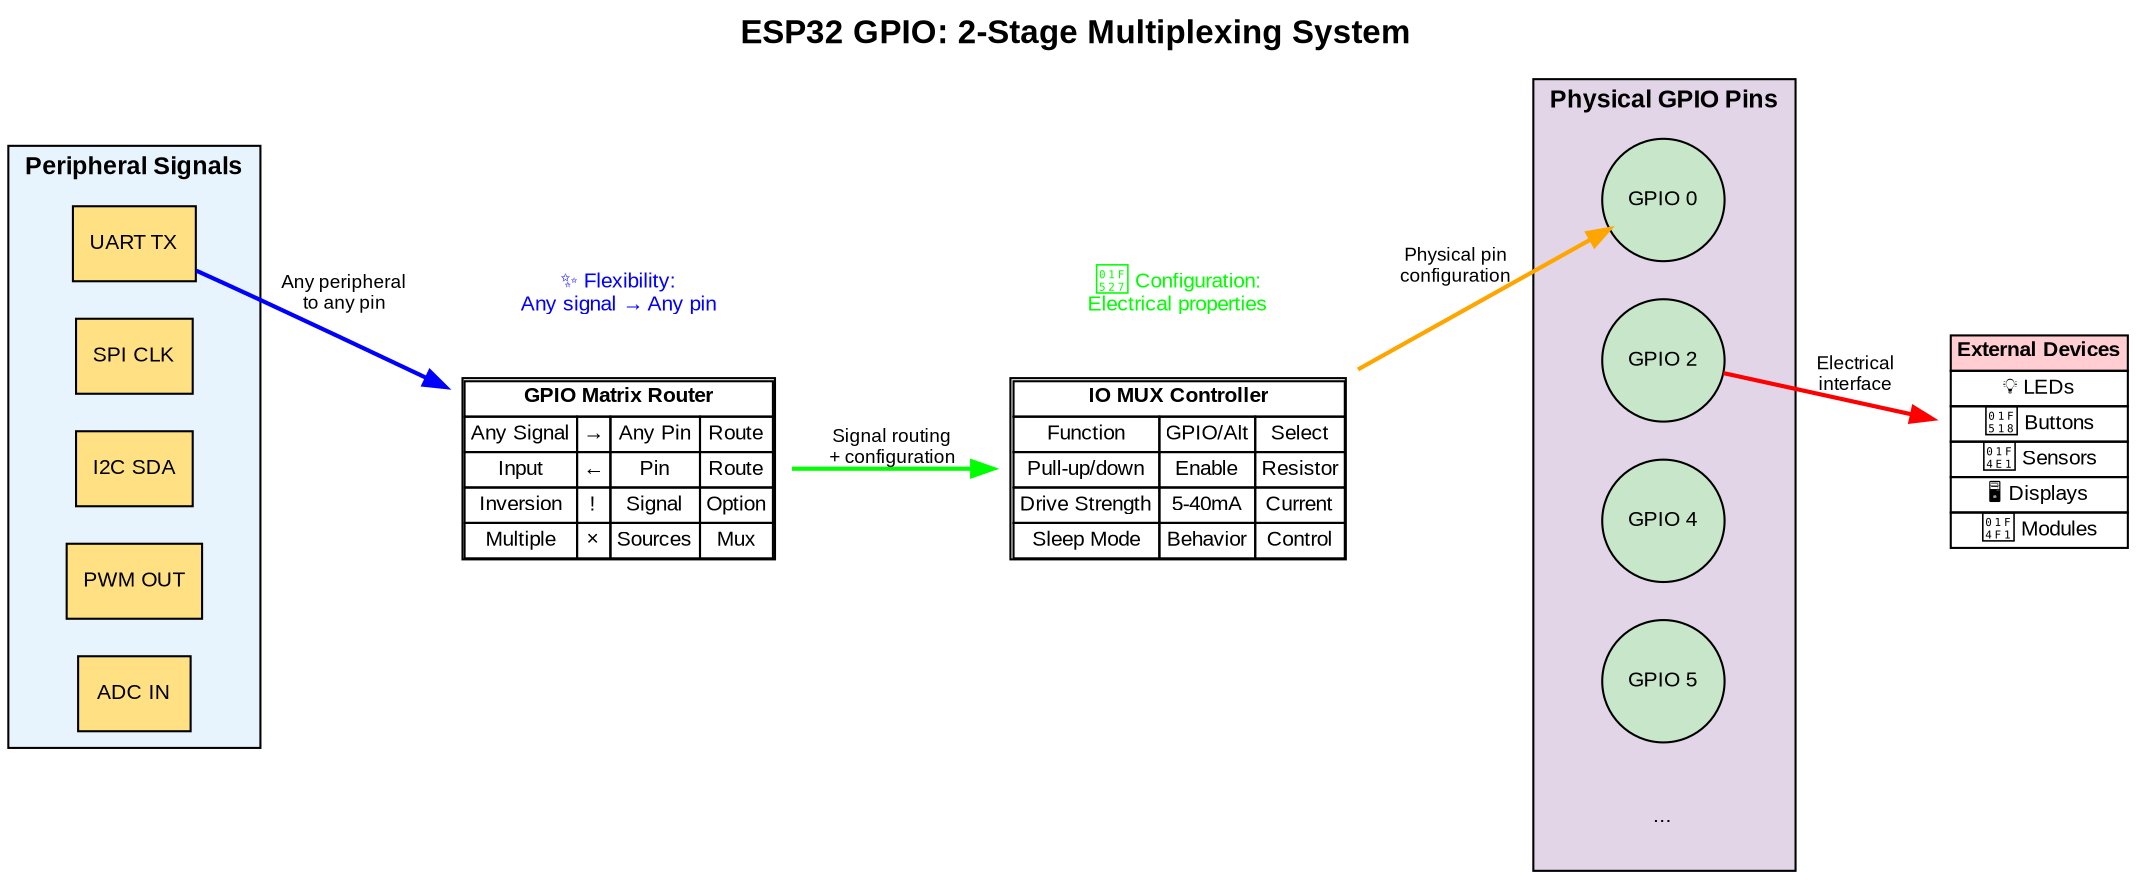 digraph GPIO_Multiplexing {
    // Graph settings
    rankdir=LR;
    bgcolor="white";
    node [fontname="Arial", fontsize=10];
    edge [fontname="Arial", fontsize=9];
    
    // Peripheral sources (left side)
    subgraph cluster_peripherals {
        label="Peripheral Signals";
        style=filled;
        fillcolor="#E8F4FD";
        fontsize=12;
        fontname="Arial Bold";
        
        uart_tx [label="UART TX", shape=box, style=filled, fillcolor="#FFE082"];
        spi_clk [label="SPI CLK", shape=box, style=filled, fillcolor="#FFE082"];
        i2c_sda [label="I2C SDA", shape=box, style=filled, fillcolor="#FFE082"];
        pwm_out [label="PWM OUT", shape=box, style=filled, fillcolor="#FFE082"];
        adc_in [label="ADC IN", shape=box, style=filled, fillcolor="#FFE082"];
    }
    
    // Stage 1: GPIO Matrix
    subgraph cluster_matrix {
        label="Stage 2: GPIO Matrix\n(Flexible Routing)";
        style=filled;
        fillcolor="#F8CECC";
        fontsize=12;
        fontname="Arial Bold";
        
        matrix [label=<
            <TABLE BORDER="1" CELLBORDER="1" CELLSPACING="0" BGCOLOR="white">
                <TR><TD COLSPAN="4"><B>GPIO Matrix Router</B></TD></TR>
                <TR><TD>Any Signal</TD><TD>→</TD><TD>Any Pin</TD><TD>Route</TD></TR>
                <TR><TD>Input</TD><TD>←</TD><TD>Pin</TD><TD>Route</TD></TR>
                <TR><TD>Inversion</TD><TD>!</TD><TD>Signal</TD><TD>Option</TD></TR>
                <TR><TD>Multiple</TD><TD>×</TD><TD>Sources</TD><TD>Mux</TD></TR>
            </TABLE>
        >, shape=plaintext];
    }
    
    // Stage 2: IO MUX
    subgraph cluster_iomux {
        label="Stage 1: IO MUX\n(Physical Configuration)";
        style=filled;
        fillcolor="#D5E8D4";
        fontsize=12;
        fontname="Arial Bold";
        
        iomux [label=<
            <TABLE BORDER="1" CELLBORDER="1" CELLSPACING="0" BGCOLOR="white">
                <TR><TD COLSPAN="3"><B>IO MUX Controller</B></TD></TR>
                <TR><TD>Function</TD><TD>GPIO/Alt</TD><TD>Select</TD></TR>
                <TR><TD>Pull-up/down</TD><TD>Enable</TD><TD>Resistor</TD></TR>
                <TR><TD>Drive Strength</TD><TD>5-40mA</TD><TD>Current</TD></TR>
                <TR><TD>Sleep Mode</TD><TD>Behavior</TD><TD>Control</TD></TR>
            </TABLE>
        >, shape=plaintext];
    }
    
    // GPIO Pins
    subgraph cluster_pins {
        label="Physical GPIO Pins";
        style=filled;
        fillcolor="#E1D5E7";
        fontsize=12;
        fontname="Arial Bold";
        
        gpio0 [label="GPIO 0", shape=circle, style=filled, fillcolor="#C8E6C9"];
        gpio2 [label="GPIO 2", shape=circle, style=filled, fillcolor="#C8E6C9"];
        gpio4 [label="GPIO 4", shape=circle, style=filled, fillcolor="#C8E6C9"];
        gpio5 [label="GPIO 5", shape=circle, style=filled, fillcolor="#C8E6C9"];
        gpio_etc [label="...", shape=plaintext];
    }
    
    // External devices
    external [label=<
        <TABLE BORDER="0" CELLBORDER="1" CELLSPACING="0">
            <TR><TD BGCOLOR="#FFCDD2"><B>External Devices</B></TD></TR>
            <TR><TD>💡 LEDs</TD></TR>
            <TR><TD>🔘 Buttons</TD></TR>
            <TR><TD>📡 Sensors</TD></TR>
            <TR><TD>🖥️ Displays</TD></TR>
            <TR><TD>📱 Modules</TD></TR>
        </TABLE>
    >, shape=plaintext];
    
    // Connections
    // Peripherals to GPIO Matrix
    uart_tx -> matrix [label="Any peripheral\nto any pin", color="blue", penwidth=2];
    spi_clk -> matrix [style=invis];
    i2c_sda -> matrix [style=invis];
    pwm_out -> matrix [style=invis];
    adc_in -> matrix [style=invis];
    
    // GPIO Matrix to IO MUX
    matrix -> iomux [label="Signal routing\n+ configuration", color="green", penwidth=2];
    
    // IO MUX to GPIO Pins
    iomux -> gpio0 [label="Physical pin\nconfiguration", color="orange", penwidth=2];
    iomux -> gpio2 [style=invis];
    iomux -> gpio4 [style=invis];
    iomux -> gpio5 [style=invis];
    
    // GPIO Pins to External
    gpio0 -> external [style=invis];
    gpio2 -> external [label="Electrical\ninterface", color="red", penwidth=2];
    gpio4 -> external [style=invis];
    gpio5 -> external [style=invis];
    
    // Flexibility annotations
    flexibility1 [label="✨ Flexibility:\nAny signal → Any pin", shape=plaintext, fontcolor="blue"];
    flexibility2 [label="🔧 Configuration:\nElectrical properties", shape=plaintext, fontcolor="green"];
    
    {rank=same; flexibility1; matrix}
    {rank=same; flexibility2; iomux}
    
    // Title
    label="ESP32 GPIO: 2-Stage Multiplexing System";
    labelloc="t";
    fontsize=16;
    fontname="Arial Bold";
}
